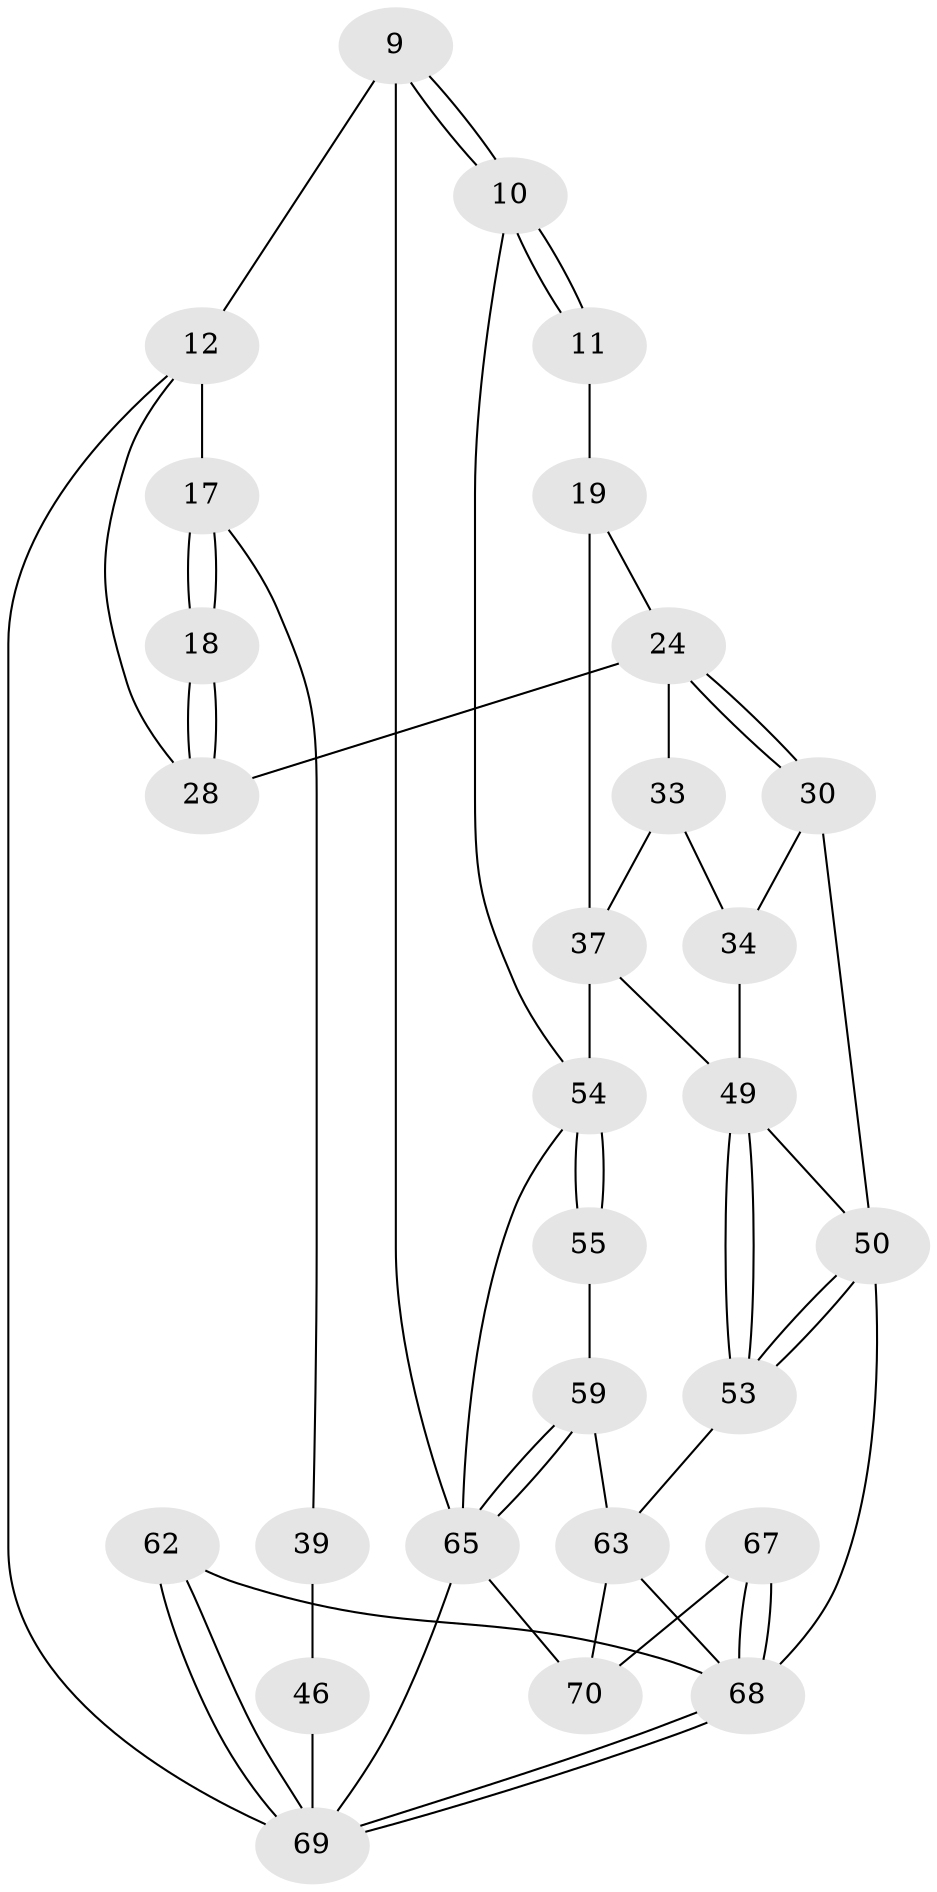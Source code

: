 // original degree distribution, {3: 0.04285714285714286, 4: 0.24285714285714285, 5: 0.4714285714285714, 6: 0.24285714285714285}
// Generated by graph-tools (version 1.1) at 2025/06/03/04/25 22:06:01]
// undirected, 28 vertices, 57 edges
graph export_dot {
graph [start="1"]
  node [color=gray90,style=filled];
  9 [pos="+1+0",super="+1"];
  10 [pos="+1+0.09424300456458626"];
  11 [pos="+0.9340853948282103+0.21805239850814448"];
  12 [pos="+0+0",super="+2"];
  17 [pos="+0+0.21289226359820485",super="+14"];
  18 [pos="+0.050113383183045646+0.2536540761639383",super="+16+13"];
  19 [pos="+0.8647906149762902+0.2557249685399067",super="+8"];
  24 [pos="+0.2821006038977109+0.36988886647624486",super="+23"];
  28 [pos="+0.18071696768818807+0.35885029860157325",super="+25+15+4"];
  30 [pos="+0.2851065724477859+0.37795792803324907"];
  33 [pos="+0.5862892615283894+0.4255345616655145",super="+26+27"];
  34 [pos="+0.521834223386614+0.4727318149992498",super="+29"];
  37 [pos="+0.7667044521173683+0.5843059734869827",super="+35+21"];
  39 [pos="+0.1573439108887905+0.37791447725936655",super="+38"];
  46 [pos="+0+0.4921190255792216",super="+43"];
  49 [pos="+0.6508391165038757+0.6120011160556126",super="+44"];
  50 [pos="+0.39065448114917506+0.7476642616814521",super="+45+40"];
  53 [pos="+0.5547389130841637+0.7539681617021138"];
  54 [pos="+1+0.7368088335354845",super="+31+36"];
  55 [pos="+0.834137473540409+0.6258659134336853"];
  59 [pos="+0.7341512859973508+0.8168476229615254"];
  62 [pos="+0.12107406006402491+0.8607394331862693"];
  63 [pos="+0.5973991849490893+0.8615747183161281",super="+60"];
  65 [pos="+0.7629887733506135+0.8667348533553423",super="+57"];
  67 [pos="+0.5471621368992154+1"];
  68 [pos="+0.27838049929532827+1",super="+61+64+41"];
  69 [pos="+0.2082739573112526+1",super="+48+58"];
  70 [pos="+0.595934871959497+1",super="+66"];
  9 -- 10;
  9 -- 10;
  9 -- 12 [weight=2];
  9 -- 65;
  10 -- 11;
  10 -- 11;
  10 -- 54;
  11 -- 19 [weight=2];
  12 -- 17;
  12 -- 69;
  12 -- 28;
  17 -- 18 [weight=2];
  17 -- 18;
  17 -- 39;
  18 -- 28 [weight=3];
  18 -- 28;
  19 -- 37;
  19 -- 24;
  24 -- 30;
  24 -- 30;
  24 -- 28 [weight=2];
  24 -- 33 [weight=2];
  30 -- 50;
  30 -- 34;
  33 -- 34 [weight=2];
  33 -- 37 [weight=2];
  34 -- 49;
  37 -- 49;
  37 -- 54 [weight=2];
  39 -- 46 [weight=2];
  46 -- 69 [weight=2];
  49 -- 53;
  49 -- 53;
  49 -- 50;
  50 -- 53;
  50 -- 53;
  50 -- 68 [weight=2];
  53 -- 63;
  54 -- 55 [weight=2];
  54 -- 55;
  54 -- 65;
  55 -- 59;
  59 -- 65;
  59 -- 65;
  59 -- 63;
  62 -- 69 [weight=2];
  62 -- 69;
  62 -- 68;
  63 -- 70;
  63 -- 68;
  65 -- 69;
  65 -- 70 [weight=2];
  67 -- 68 [weight=2];
  67 -- 68;
  67 -- 70;
  68 -- 69 [weight=2];
  68 -- 69;
}

